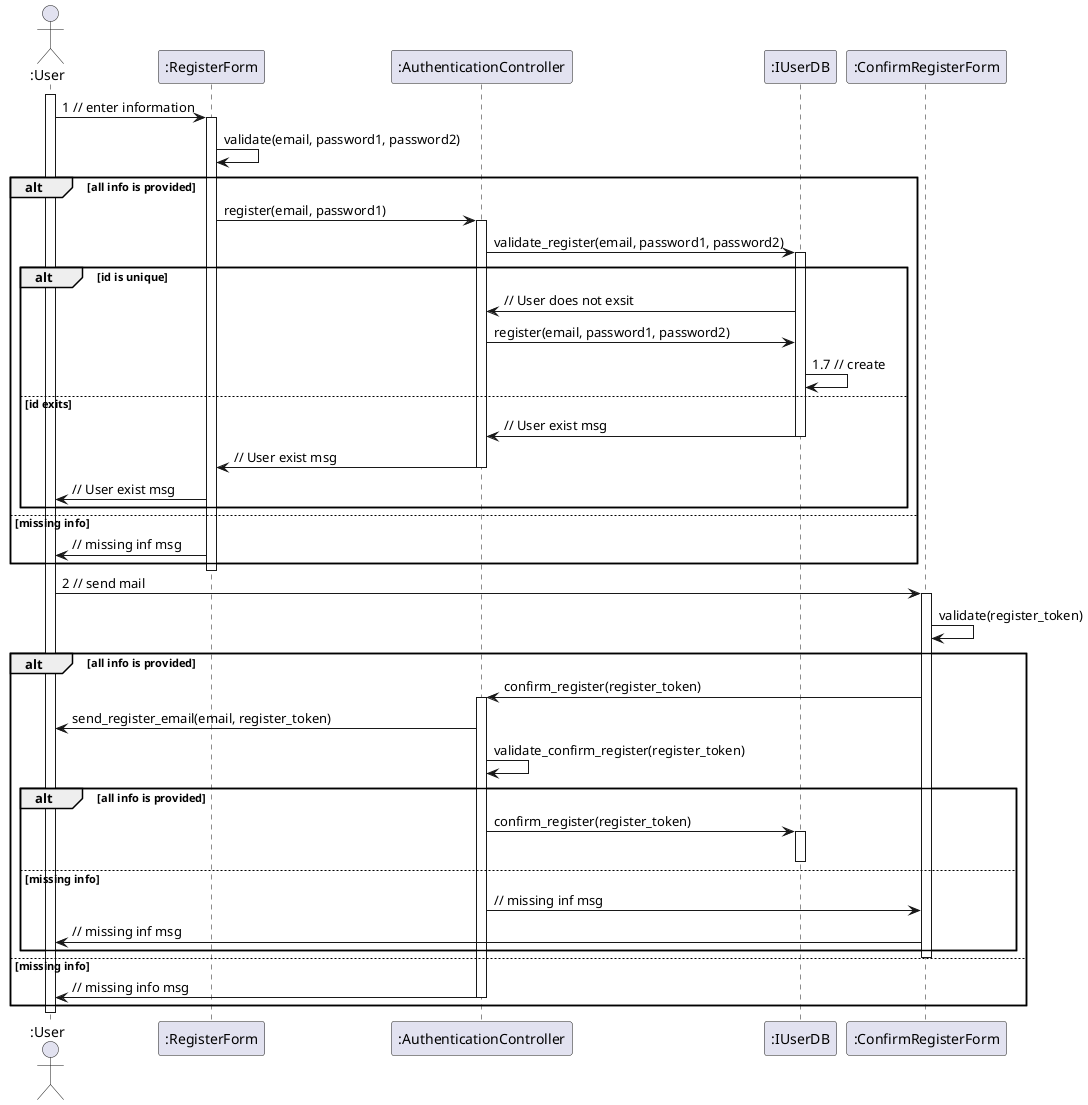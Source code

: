 @startuml
actor ":User"

activate ":User"
":User" -> ":RegisterForm" : 1 // enter information
activate ":RegisterForm"
":RegisterForm" -> ":RegisterForm" : validate(email, password1, password2)

alt all info is provided

":RegisterForm" -> ":AuthenticationController" : register(email, password1)
activate ":AuthenticationController"
":AuthenticationController" -> ":IUserDB" : validate_register(email, password1, password2)
activate ":IUserDB"

alt id is unique

":IUserDB" -> ":AuthenticationController" : // User does not exsit
":AuthenticationController" -> ":IUserDB" : register(email, password1, password2)
":IUserDB" -> ":IUserDB" : 1.7 // create

else id exits

":IUserDB" -> ":AuthenticationController" : // User exist msg
deactivate ":IUserDB"
":AuthenticationController" -> ":RegisterForm" : // User exist msg
deactivate ":AuthenticationController"
":RegisterForm" -> ":User" : // User exist msg
end

else missing info

":RegisterForm" -> ":User" : // missing inf msg

end
deactivate ":RegisterForm"
":User" -> ":ConfirmRegisterForm" : 2 // send mail
activate ":ConfirmRegisterForm"
":ConfirmRegisterForm" -> ":ConfirmRegisterForm" : validate(register_token)

alt all info is provided

":ConfirmRegisterForm" -> ":AuthenticationController" : confirm_register(register_token)
activate ":AuthenticationController"
":AuthenticationController" -> ":User" : send_register_email(email, register_token)
":AuthenticationController" -> ":AuthenticationController" : validate_confirm_register(register_token)

alt all info is provided

":AuthenticationController" -> ":IUserDB" : confirm_register(register_token)
activate ":IUserDB"
deactivate ":IUserDB"
else missing info

":AuthenticationController" -> ":ConfirmRegisterForm" : // missing inf msg
":ConfirmRegisterForm" -> ":User" : // missing inf msg

end
deactivate ":ConfirmRegisterForm"

else missing info

":AuthenticationController" -> ":User" : // missing info msg
deactivate ":AuthenticationController"
end
deactivate ":User"
@enduml